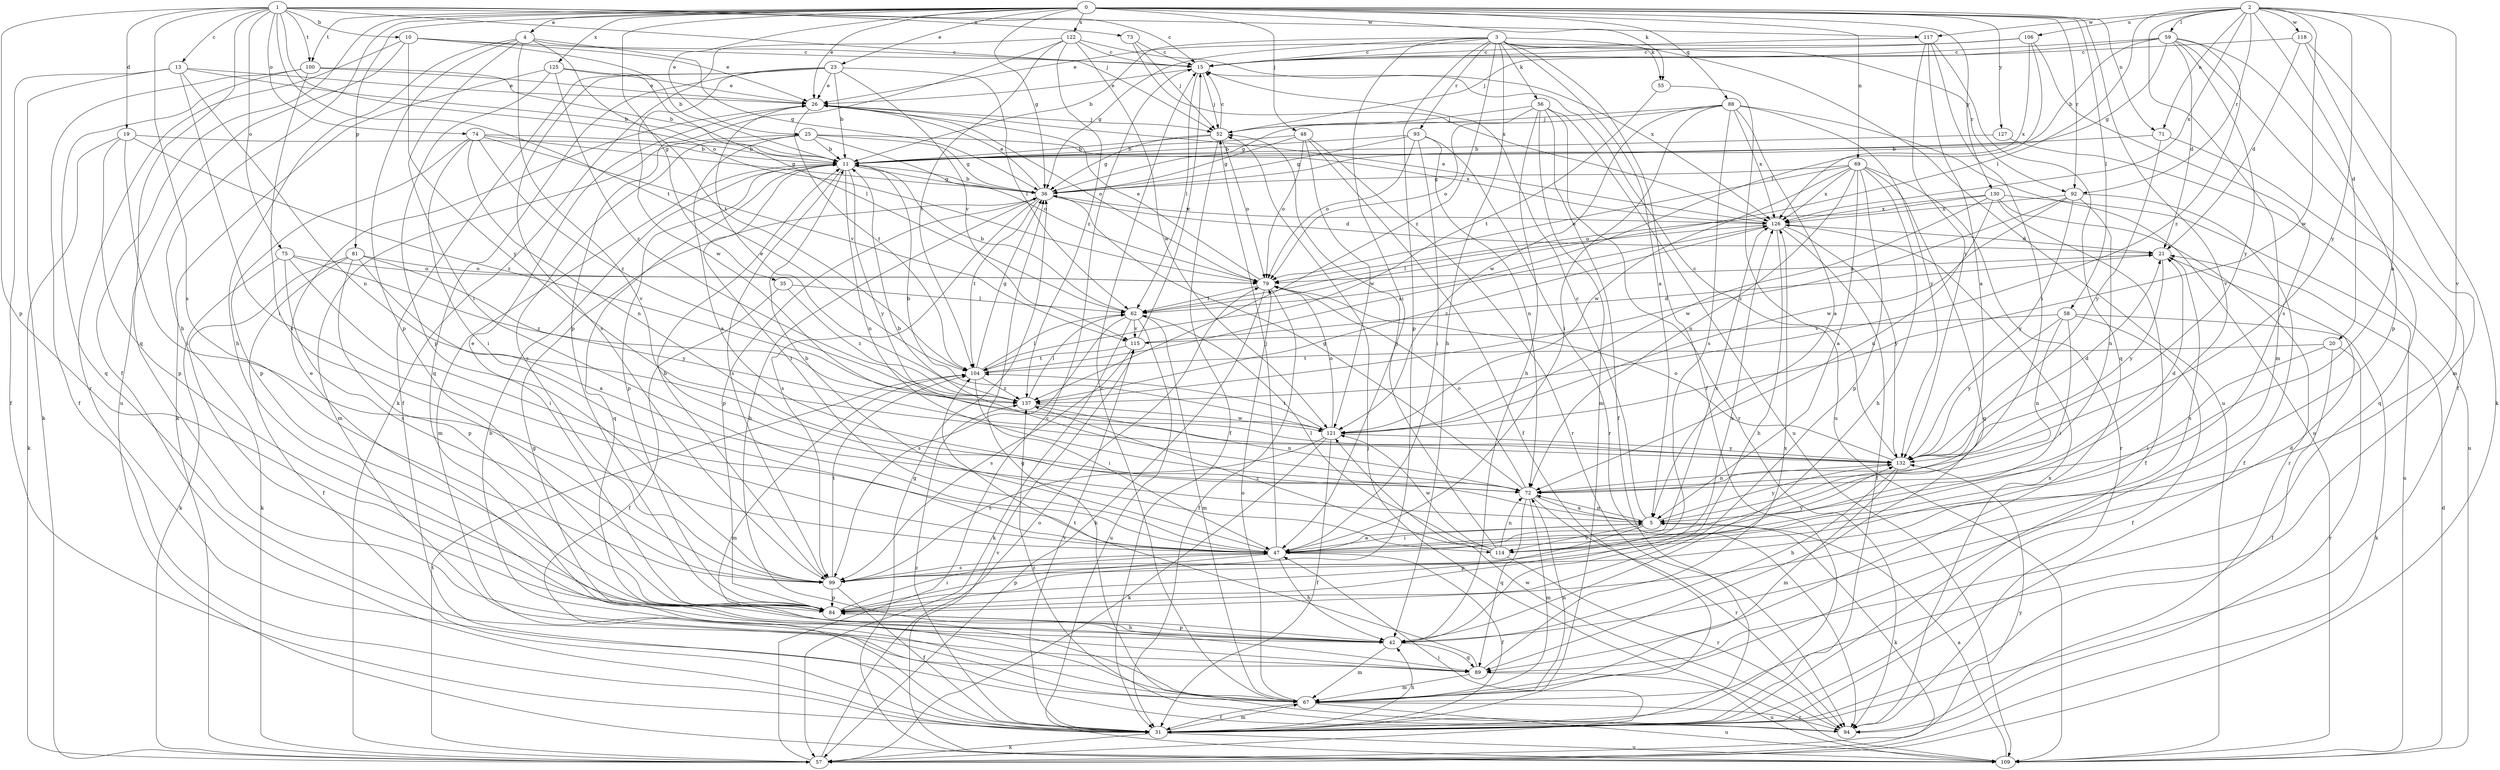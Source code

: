 strict digraph  {
0;
1;
2;
3;
4;
5;
10;
11;
13;
15;
19;
20;
21;
23;
25;
26;
31;
35;
36;
42;
47;
48;
52;
55;
56;
57;
58;
59;
62;
67;
69;
71;
72;
73;
74;
75;
79;
81;
84;
88;
89;
92;
93;
94;
99;
100;
104;
106;
109;
114;
115;
117;
118;
121;
122;
125;
126;
127;
130;
132;
137;
0 -> 4  [label=a];
0 -> 23  [label=e];
0 -> 25  [label=e];
0 -> 26  [label=e];
0 -> 31  [label=f];
0 -> 35  [label=g];
0 -> 36  [label=g];
0 -> 42  [label=h];
0 -> 48  [label=j];
0 -> 55  [label=k];
0 -> 58  [label=l];
0 -> 69  [label=n];
0 -> 71  [label=n];
0 -> 81  [label=p];
0 -> 88  [label=q];
0 -> 92  [label=r];
0 -> 100  [label=t];
0 -> 114  [label=v];
0 -> 122  [label=x];
0 -> 125  [label=x];
0 -> 127  [label=y];
0 -> 130  [label=y];
1 -> 10  [label=b];
1 -> 13  [label=c];
1 -> 15  [label=c];
1 -> 19  [label=d];
1 -> 52  [label=j];
1 -> 73  [label=o];
1 -> 74  [label=o];
1 -> 75  [label=o];
1 -> 79  [label=o];
1 -> 84  [label=p];
1 -> 89  [label=q];
1 -> 99  [label=s];
1 -> 100  [label=t];
1 -> 104  [label=t];
1 -> 117  [label=w];
2 -> 5  [label=a];
2 -> 20  [label=d];
2 -> 59  [label=l];
2 -> 62  [label=l];
2 -> 67  [label=m];
2 -> 71  [label=n];
2 -> 92  [label=r];
2 -> 106  [label=u];
2 -> 114  [label=v];
2 -> 117  [label=w];
2 -> 118  [label=w];
2 -> 121  [label=w];
2 -> 126  [label=x];
2 -> 132  [label=y];
3 -> 5  [label=a];
3 -> 11  [label=b];
3 -> 15  [label=c];
3 -> 31  [label=f];
3 -> 36  [label=g];
3 -> 42  [label=h];
3 -> 47  [label=i];
3 -> 55  [label=k];
3 -> 56  [label=k];
3 -> 84  [label=p];
3 -> 92  [label=r];
3 -> 93  [label=r];
3 -> 109  [label=u];
3 -> 137  [label=z];
4 -> 15  [label=c];
4 -> 36  [label=g];
4 -> 42  [label=h];
4 -> 47  [label=i];
4 -> 84  [label=p];
4 -> 104  [label=t];
4 -> 114  [label=v];
5 -> 15  [label=c];
5 -> 47  [label=i];
5 -> 57  [label=k];
5 -> 72  [label=n];
5 -> 84  [label=p];
5 -> 114  [label=v];
5 -> 132  [label=y];
10 -> 11  [label=b];
10 -> 15  [label=c];
10 -> 26  [label=e];
10 -> 94  [label=r];
10 -> 109  [label=u];
10 -> 132  [label=y];
11 -> 36  [label=g];
11 -> 47  [label=i];
11 -> 67  [label=m];
11 -> 72  [label=n];
11 -> 84  [label=p];
11 -> 89  [label=q];
11 -> 99  [label=s];
11 -> 132  [label=y];
13 -> 11  [label=b];
13 -> 26  [label=e];
13 -> 31  [label=f];
13 -> 47  [label=i];
13 -> 57  [label=k];
13 -> 72  [label=n];
15 -> 26  [label=e];
15 -> 52  [label=j];
15 -> 62  [label=l];
19 -> 11  [label=b];
19 -> 47  [label=i];
19 -> 57  [label=k];
19 -> 84  [label=p];
19 -> 137  [label=z];
20 -> 31  [label=f];
20 -> 47  [label=i];
20 -> 94  [label=r];
20 -> 104  [label=t];
21 -> 79  [label=o];
21 -> 99  [label=s];
21 -> 132  [label=y];
23 -> 11  [label=b];
23 -> 26  [label=e];
23 -> 31  [label=f];
23 -> 62  [label=l];
23 -> 89  [label=q];
23 -> 99  [label=s];
23 -> 115  [label=v];
23 -> 121  [label=w];
25 -> 5  [label=a];
25 -> 11  [label=b];
25 -> 36  [label=g];
25 -> 67  [label=m];
25 -> 79  [label=o];
25 -> 99  [label=s];
25 -> 126  [label=x];
26 -> 52  [label=j];
26 -> 79  [label=o];
26 -> 104  [label=t];
31 -> 42  [label=h];
31 -> 57  [label=k];
31 -> 67  [label=m];
31 -> 109  [label=u];
31 -> 115  [label=v];
31 -> 137  [label=z];
35 -> 31  [label=f];
35 -> 62  [label=l];
35 -> 137  [label=z];
36 -> 11  [label=b];
36 -> 21  [label=d];
36 -> 26  [label=e];
36 -> 42  [label=h];
36 -> 84  [label=p];
36 -> 99  [label=s];
36 -> 104  [label=t];
36 -> 126  [label=x];
42 -> 21  [label=d];
42 -> 26  [label=e];
42 -> 67  [label=m];
42 -> 84  [label=p];
42 -> 89  [label=q];
47 -> 5  [label=a];
47 -> 11  [label=b];
47 -> 31  [label=f];
47 -> 42  [label=h];
47 -> 52  [label=j];
47 -> 84  [label=p];
47 -> 99  [label=s];
47 -> 126  [label=x];
48 -> 11  [label=b];
48 -> 31  [label=f];
48 -> 36  [label=g];
48 -> 79  [label=o];
48 -> 94  [label=r];
48 -> 121  [label=w];
52 -> 11  [label=b];
52 -> 15  [label=c];
52 -> 31  [label=f];
52 -> 36  [label=g];
52 -> 79  [label=o];
55 -> 104  [label=t];
55 -> 109  [label=u];
56 -> 31  [label=f];
56 -> 42  [label=h];
56 -> 52  [label=j];
56 -> 67  [label=m];
56 -> 79  [label=o];
56 -> 94  [label=r];
56 -> 109  [label=u];
57 -> 15  [label=c];
57 -> 47  [label=i];
57 -> 79  [label=o];
57 -> 104  [label=t];
57 -> 132  [label=y];
58 -> 31  [label=f];
58 -> 47  [label=i];
58 -> 57  [label=k];
58 -> 72  [label=n];
58 -> 115  [label=v];
58 -> 132  [label=y];
59 -> 11  [label=b];
59 -> 15  [label=c];
59 -> 21  [label=d];
59 -> 31  [label=f];
59 -> 36  [label=g];
59 -> 52  [label=j];
59 -> 84  [label=p];
59 -> 132  [label=y];
59 -> 137  [label=z];
62 -> 11  [label=b];
62 -> 57  [label=k];
62 -> 67  [label=m];
62 -> 99  [label=s];
62 -> 109  [label=u];
62 -> 115  [label=v];
67 -> 11  [label=b];
67 -> 15  [label=c];
67 -> 31  [label=f];
67 -> 36  [label=g];
67 -> 72  [label=n];
67 -> 79  [label=o];
67 -> 94  [label=r];
67 -> 109  [label=u];
69 -> 5  [label=a];
69 -> 36  [label=g];
69 -> 42  [label=h];
69 -> 72  [label=n];
69 -> 79  [label=o];
69 -> 84  [label=p];
69 -> 89  [label=q];
69 -> 94  [label=r];
69 -> 121  [label=w];
69 -> 126  [label=x];
71 -> 11  [label=b];
71 -> 89  [label=q];
71 -> 132  [label=y];
72 -> 5  [label=a];
72 -> 11  [label=b];
72 -> 21  [label=d];
72 -> 36  [label=g];
72 -> 67  [label=m];
72 -> 79  [label=o];
72 -> 89  [label=q];
72 -> 94  [label=r];
73 -> 15  [label=c];
73 -> 52  [label=j];
73 -> 126  [label=x];
74 -> 11  [label=b];
74 -> 36  [label=g];
74 -> 47  [label=i];
74 -> 72  [label=n];
74 -> 84  [label=p];
74 -> 115  [label=v];
74 -> 137  [label=z];
75 -> 47  [label=i];
75 -> 57  [label=k];
75 -> 79  [label=o];
75 -> 99  [label=s];
75 -> 137  [label=z];
79 -> 26  [label=e];
79 -> 31  [label=f];
79 -> 57  [label=k];
79 -> 62  [label=l];
81 -> 5  [label=a];
81 -> 31  [label=f];
81 -> 57  [label=k];
81 -> 79  [label=o];
81 -> 84  [label=p];
81 -> 132  [label=y];
84 -> 42  [label=h];
84 -> 47  [label=i];
84 -> 126  [label=x];
88 -> 5  [label=a];
88 -> 36  [label=g];
88 -> 47  [label=i];
88 -> 52  [label=j];
88 -> 99  [label=s];
88 -> 109  [label=u];
88 -> 121  [label=w];
88 -> 126  [label=x];
88 -> 132  [label=y];
89 -> 67  [label=m];
89 -> 104  [label=t];
89 -> 109  [label=u];
89 -> 126  [label=x];
92 -> 31  [label=f];
92 -> 72  [label=n];
92 -> 121  [label=w];
92 -> 126  [label=x];
92 -> 132  [label=y];
92 -> 137  [label=z];
93 -> 11  [label=b];
93 -> 36  [label=g];
93 -> 47  [label=i];
93 -> 72  [label=n];
93 -> 79  [label=o];
93 -> 94  [label=r];
94 -> 36  [label=g];
94 -> 121  [label=w];
94 -> 126  [label=x];
94 -> 137  [label=z];
99 -> 11  [label=b];
99 -> 26  [label=e];
99 -> 31  [label=f];
99 -> 84  [label=p];
99 -> 104  [label=t];
100 -> 11  [label=b];
100 -> 26  [label=e];
100 -> 31  [label=f];
100 -> 89  [label=q];
100 -> 99  [label=s];
104 -> 36  [label=g];
104 -> 47  [label=i];
104 -> 62  [label=l];
104 -> 67  [label=m];
104 -> 126  [label=x];
104 -> 137  [label=z];
106 -> 15  [label=c];
106 -> 26  [label=e];
106 -> 62  [label=l];
106 -> 99  [label=s];
106 -> 126  [label=x];
109 -> 5  [label=a];
109 -> 21  [label=d];
109 -> 36  [label=g];
109 -> 52  [label=j];
109 -> 115  [label=v];
114 -> 52  [label=j];
114 -> 62  [label=l];
114 -> 72  [label=n];
114 -> 94  [label=r];
114 -> 121  [label=w];
114 -> 132  [label=y];
114 -> 137  [label=z];
115 -> 15  [label=c];
115 -> 21  [label=d];
115 -> 99  [label=s];
115 -> 104  [label=t];
117 -> 5  [label=a];
117 -> 15  [label=c];
117 -> 47  [label=i];
117 -> 89  [label=q];
117 -> 132  [label=y];
118 -> 15  [label=c];
118 -> 21  [label=d];
118 -> 57  [label=k];
118 -> 67  [label=m];
121 -> 11  [label=b];
121 -> 31  [label=f];
121 -> 57  [label=k];
121 -> 79  [label=o];
121 -> 99  [label=s];
121 -> 104  [label=t];
121 -> 132  [label=y];
122 -> 15  [label=c];
122 -> 57  [label=k];
122 -> 84  [label=p];
122 -> 104  [label=t];
122 -> 121  [label=w];
122 -> 126  [label=x];
122 -> 137  [label=z];
125 -> 26  [label=e];
125 -> 57  [label=k];
125 -> 62  [label=l];
125 -> 84  [label=p];
125 -> 137  [label=z];
126 -> 21  [label=d];
126 -> 26  [label=e];
126 -> 31  [label=f];
126 -> 42  [label=h];
126 -> 62  [label=l];
126 -> 132  [label=y];
126 -> 137  [label=z];
127 -> 11  [label=b];
127 -> 109  [label=u];
130 -> 31  [label=f];
130 -> 72  [label=n];
130 -> 79  [label=o];
130 -> 94  [label=r];
130 -> 109  [label=u];
130 -> 121  [label=w];
130 -> 126  [label=x];
132 -> 15  [label=c];
132 -> 21  [label=d];
132 -> 42  [label=h];
132 -> 67  [label=m];
132 -> 72  [label=n];
132 -> 79  [label=o];
137 -> 26  [label=e];
137 -> 62  [label=l];
137 -> 72  [label=n];
137 -> 121  [label=w];
}
